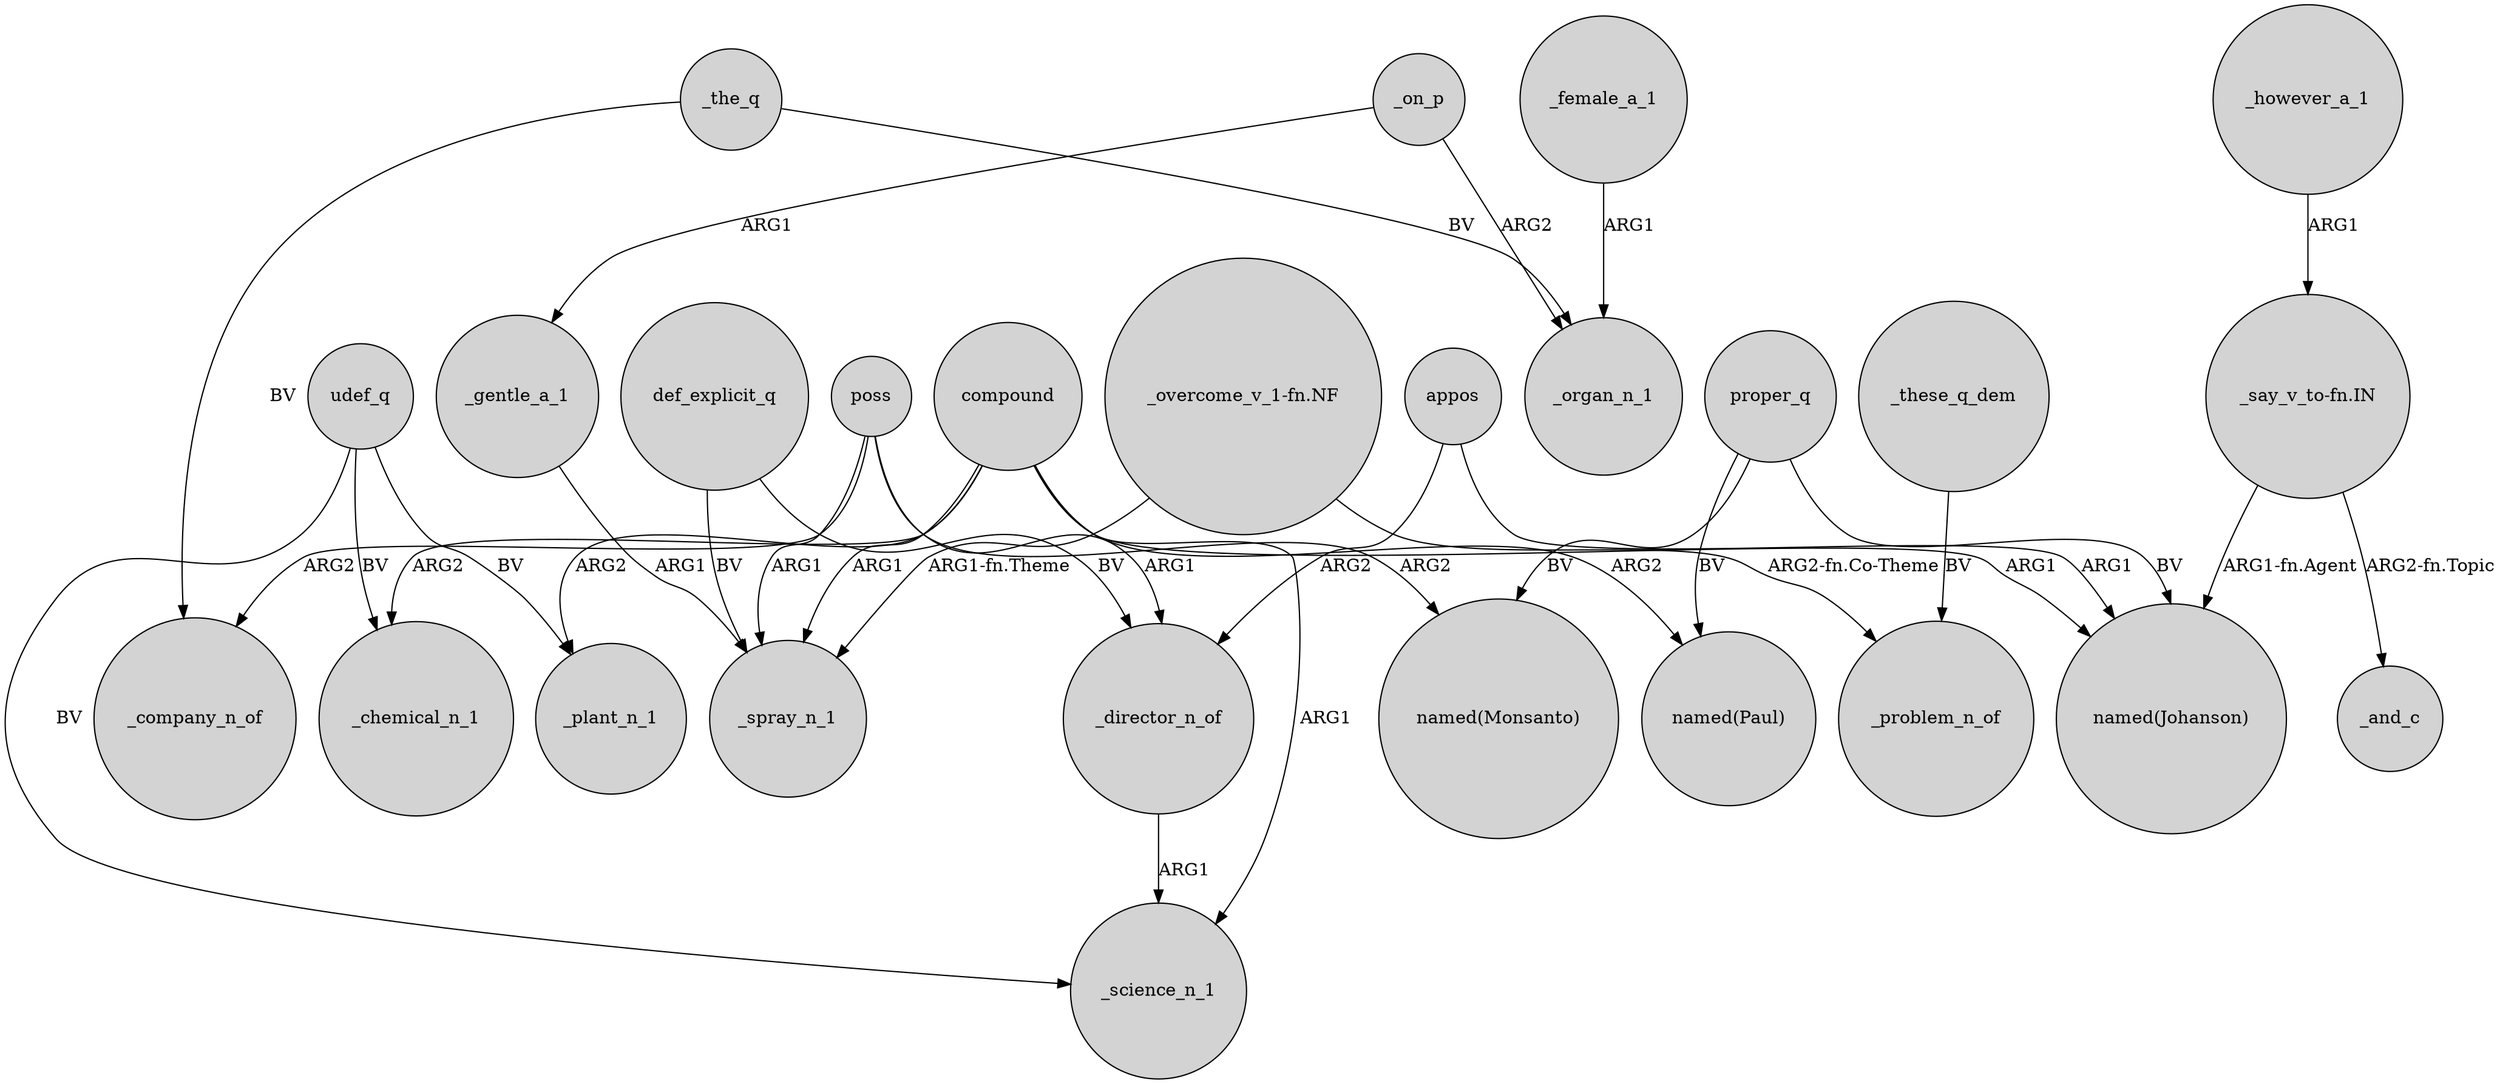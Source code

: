 digraph {
	node [shape=circle style=filled]
	def_explicit_q -> _spray_n_1 [label=BV]
	poss -> _director_n_of [label=ARG1]
	_the_q -> _organ_n_1 [label=BV]
	"_overcome_v_1-fn.NF" -> _spray_n_1 [label="ARG1-fn.Theme"]
	_gentle_a_1 -> _spray_n_1 [label=ARG1]
	"_say_v_to-fn.IN" -> "named(Johanson)" [label="ARG1-fn.Agent"]
	_however_a_1 -> "_say_v_to-fn.IN" [label=ARG1]
	_the_q -> _company_n_of [label=BV]
	proper_q -> "named(Johanson)" [label=BV]
	udef_q -> _science_n_1 [label=BV]
	compound -> _chemical_n_1 [label=ARG2]
	_on_p -> _organ_n_1 [label=ARG2]
	proper_q -> "named(Paul)" [label=BV]
	"_overcome_v_1-fn.NF" -> _problem_n_of [label="ARG2-fn.Co-Theme"]
	compound -> "named(Paul)" [label=ARG2]
	_on_p -> _gentle_a_1 [label=ARG1]
	_director_n_of -> _science_n_1 [label=ARG1]
	poss -> _spray_n_1 [label=ARG1]
	compound -> _plant_n_1 [label=ARG2]
	compound -> _science_n_1 [label=ARG1]
	"_say_v_to-fn.IN" -> _and_c [label="ARG2-fn.Topic"]
	udef_q -> _plant_n_1 [label=BV]
	poss -> "named(Monsanto)" [label=ARG2]
	compound -> _spray_n_1 [label=ARG1]
	compound -> "named(Johanson)" [label=ARG1]
	appos -> "named(Johanson)" [label=ARG1]
	poss -> _company_n_of [label=ARG2]
	_female_a_1 -> _organ_n_1 [label=ARG1]
	appos -> _director_n_of [label=ARG2]
	udef_q -> _chemical_n_1 [label=BV]
	_these_q_dem -> _problem_n_of [label=BV]
	def_explicit_q -> _director_n_of [label=BV]
	proper_q -> "named(Monsanto)" [label=BV]
}
